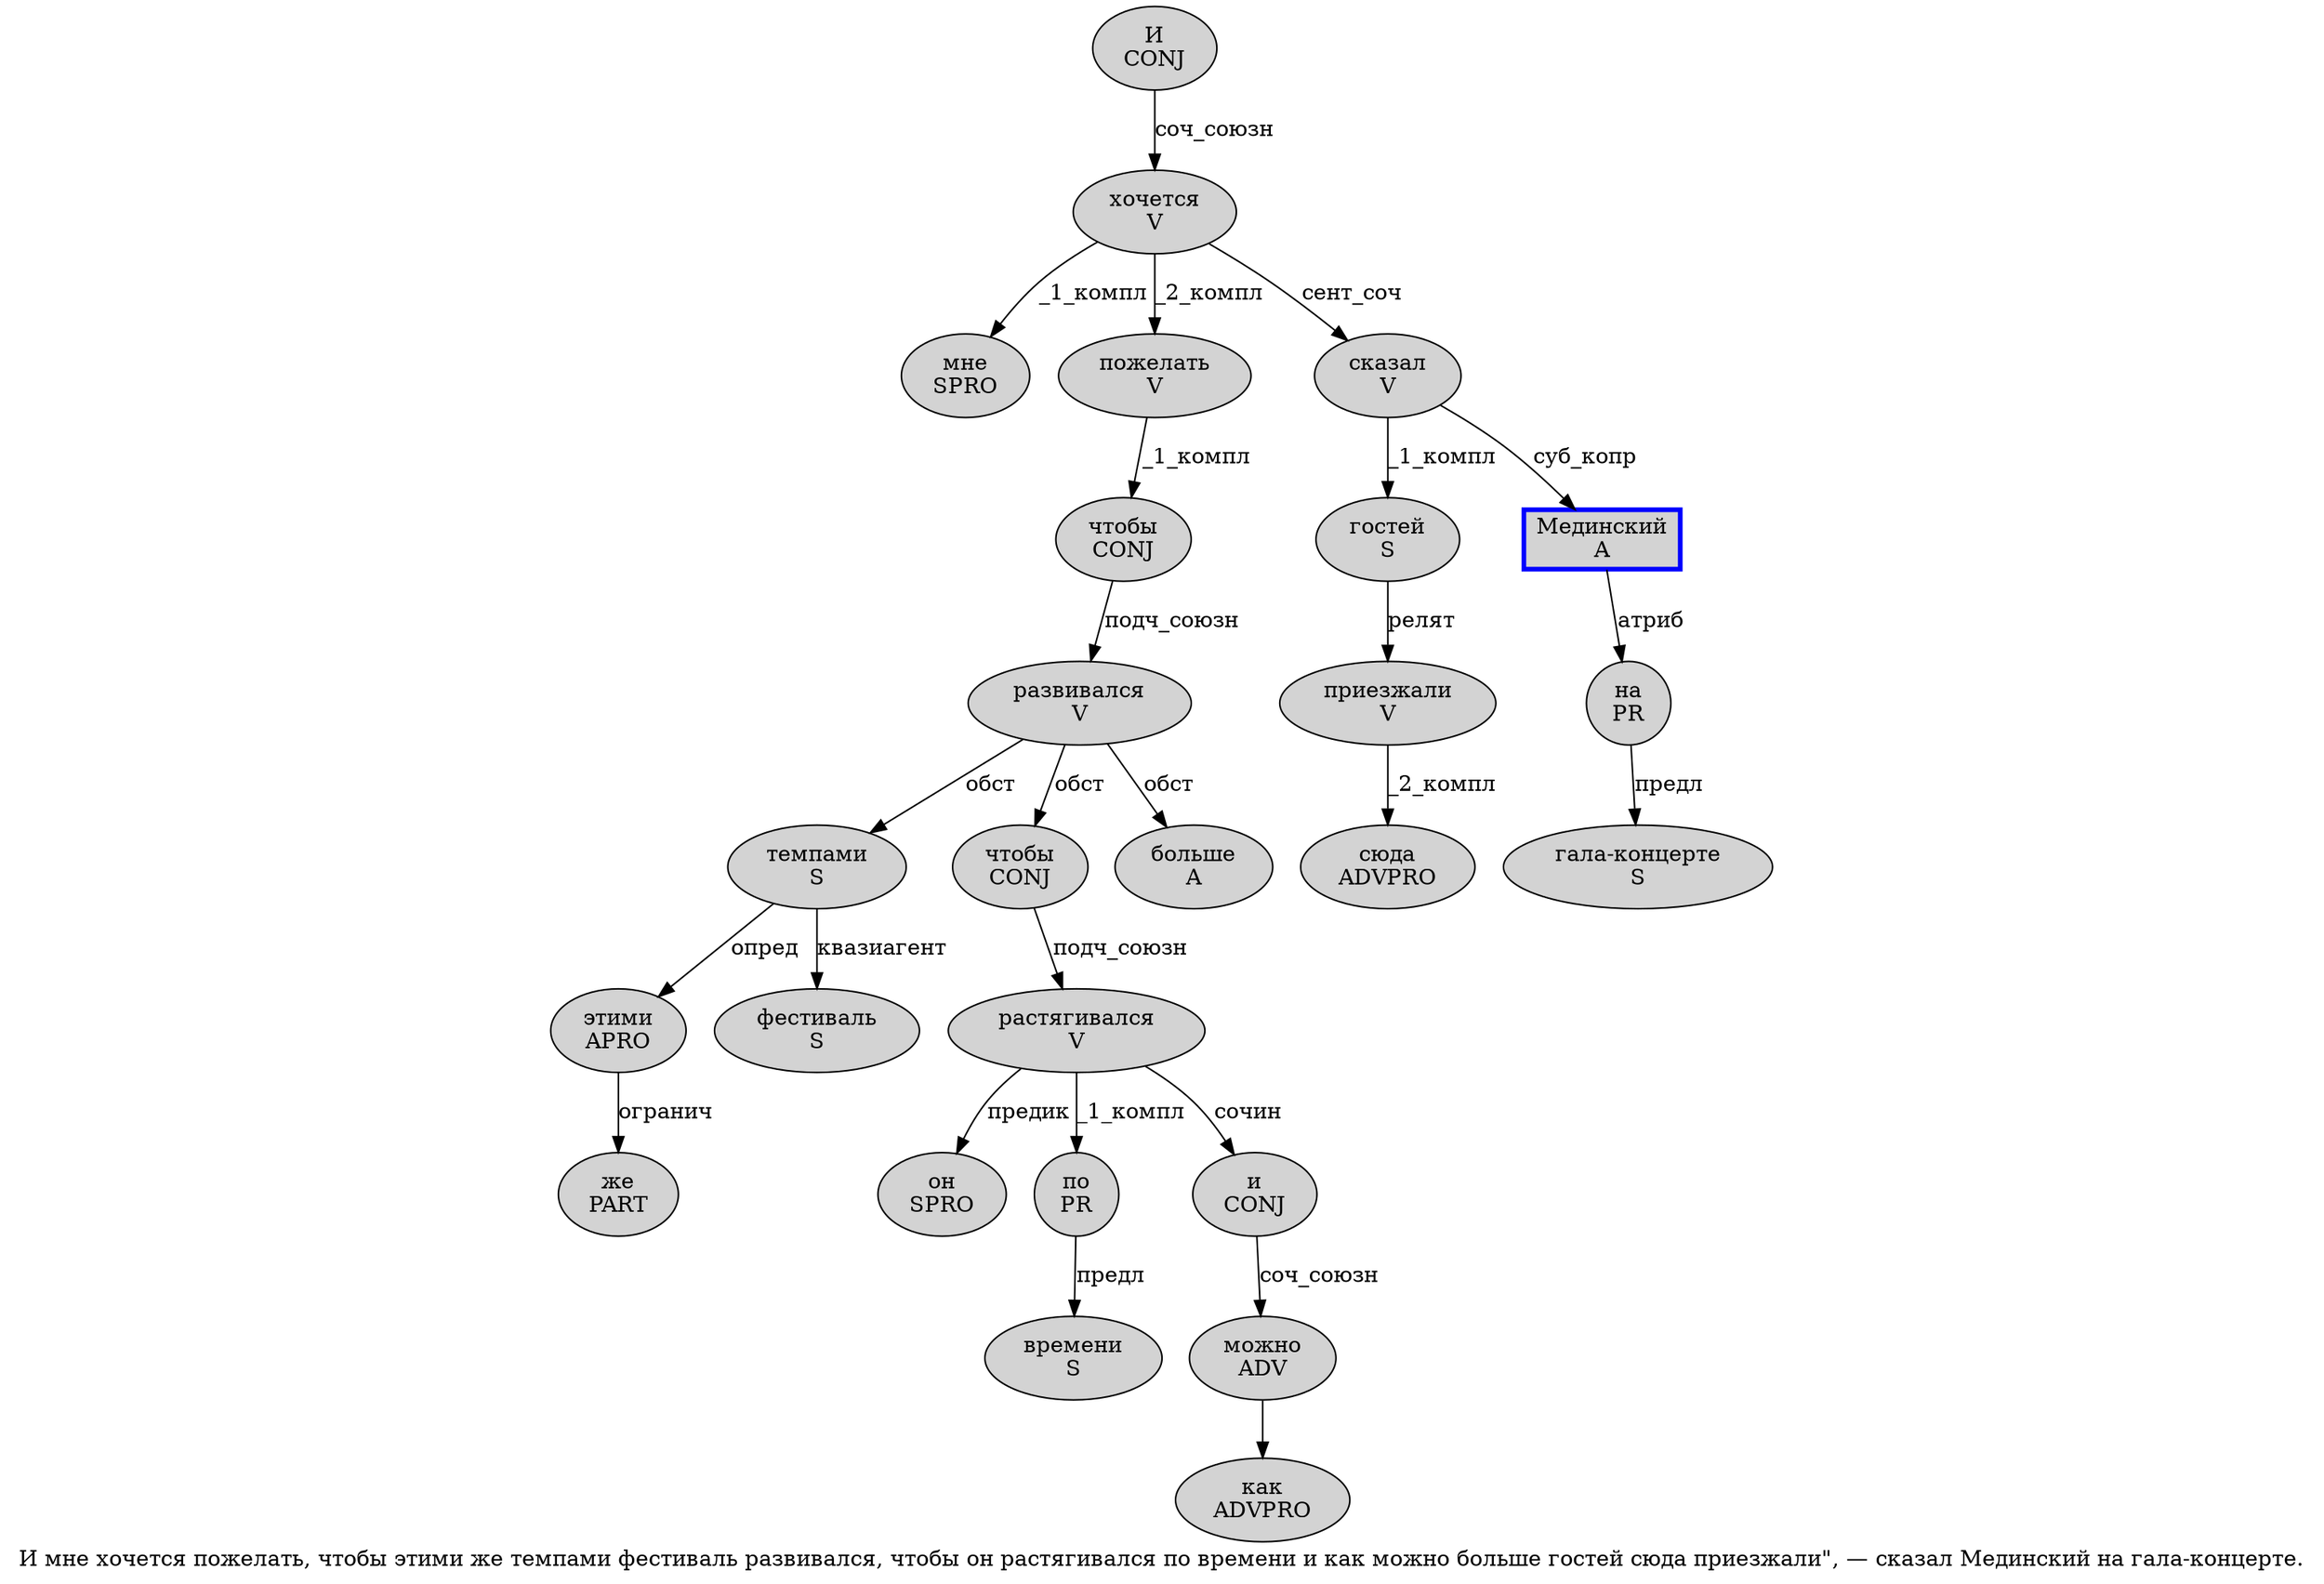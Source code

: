 digraph SENTENCE_889 {
	graph [label="И мне хочется пожелать, чтобы этими же темпами фестиваль развивался, чтобы он растягивался по времени и как можно больше гостей сюда приезжали\", — сказал Мединский на гала-концерте."]
	node [style=filled]
		0 [label="И
CONJ" color="" fillcolor=lightgray penwidth=1 shape=ellipse]
		1 [label="мне
SPRO" color="" fillcolor=lightgray penwidth=1 shape=ellipse]
		2 [label="хочется
V" color="" fillcolor=lightgray penwidth=1 shape=ellipse]
		3 [label="пожелать
V" color="" fillcolor=lightgray penwidth=1 shape=ellipse]
		5 [label="чтобы
CONJ" color="" fillcolor=lightgray penwidth=1 shape=ellipse]
		6 [label="этими
APRO" color="" fillcolor=lightgray penwidth=1 shape=ellipse]
		7 [label="же
PART" color="" fillcolor=lightgray penwidth=1 shape=ellipse]
		8 [label="темпами
S" color="" fillcolor=lightgray penwidth=1 shape=ellipse]
		9 [label="фестиваль
S" color="" fillcolor=lightgray penwidth=1 shape=ellipse]
		10 [label="развивался
V" color="" fillcolor=lightgray penwidth=1 shape=ellipse]
		12 [label="чтобы
CONJ" color="" fillcolor=lightgray penwidth=1 shape=ellipse]
		13 [label="он
SPRO" color="" fillcolor=lightgray penwidth=1 shape=ellipse]
		14 [label="растягивался
V" color="" fillcolor=lightgray penwidth=1 shape=ellipse]
		15 [label="по
PR" color="" fillcolor=lightgray penwidth=1 shape=ellipse]
		16 [label="времени
S" color="" fillcolor=lightgray penwidth=1 shape=ellipse]
		17 [label="и
CONJ" color="" fillcolor=lightgray penwidth=1 shape=ellipse]
		18 [label="как
ADVPRO" color="" fillcolor=lightgray penwidth=1 shape=ellipse]
		19 [label="можно
ADV" color="" fillcolor=lightgray penwidth=1 shape=ellipse]
		20 [label="больше
A" color="" fillcolor=lightgray penwidth=1 shape=ellipse]
		21 [label="гостей
S" color="" fillcolor=lightgray penwidth=1 shape=ellipse]
		22 [label="сюда
ADVPRO" color="" fillcolor=lightgray penwidth=1 shape=ellipse]
		23 [label="приезжали
V" color="" fillcolor=lightgray penwidth=1 shape=ellipse]
		27 [label="сказал
V" color="" fillcolor=lightgray penwidth=1 shape=ellipse]
		28 [label="Мединский
A" color=blue fillcolor=lightgray penwidth=3 shape=box]
		29 [label="на
PR" color="" fillcolor=lightgray penwidth=1 shape=ellipse]
		30 [label="гала-концерте
S" color="" fillcolor=lightgray penwidth=1 shape=ellipse]
			2 -> 1 [label="_1_компл"]
			2 -> 3 [label="_2_компл"]
			2 -> 27 [label="сент_соч"]
			21 -> 23 [label="релят"]
			10 -> 8 [label="обст"]
			10 -> 12 [label="обст"]
			10 -> 20 [label="обст"]
			14 -> 13 [label="предик"]
			14 -> 15 [label="_1_компл"]
			14 -> 17 [label="сочин"]
			17 -> 19 [label="соч_союзн"]
			15 -> 16 [label="предл"]
			8 -> 6 [label="опред"]
			8 -> 9 [label="квазиагент"]
			27 -> 21 [label="_1_компл"]
			27 -> 28 [label="суб_копр"]
			19 -> 18
			0 -> 2 [label="соч_союзн"]
			12 -> 14 [label="подч_союзн"]
			6 -> 7 [label="огранич"]
			3 -> 5 [label="_1_компл"]
			28 -> 29 [label="атриб"]
			5 -> 10 [label="подч_союзн"]
			23 -> 22 [label="_2_компл"]
			29 -> 30 [label="предл"]
}